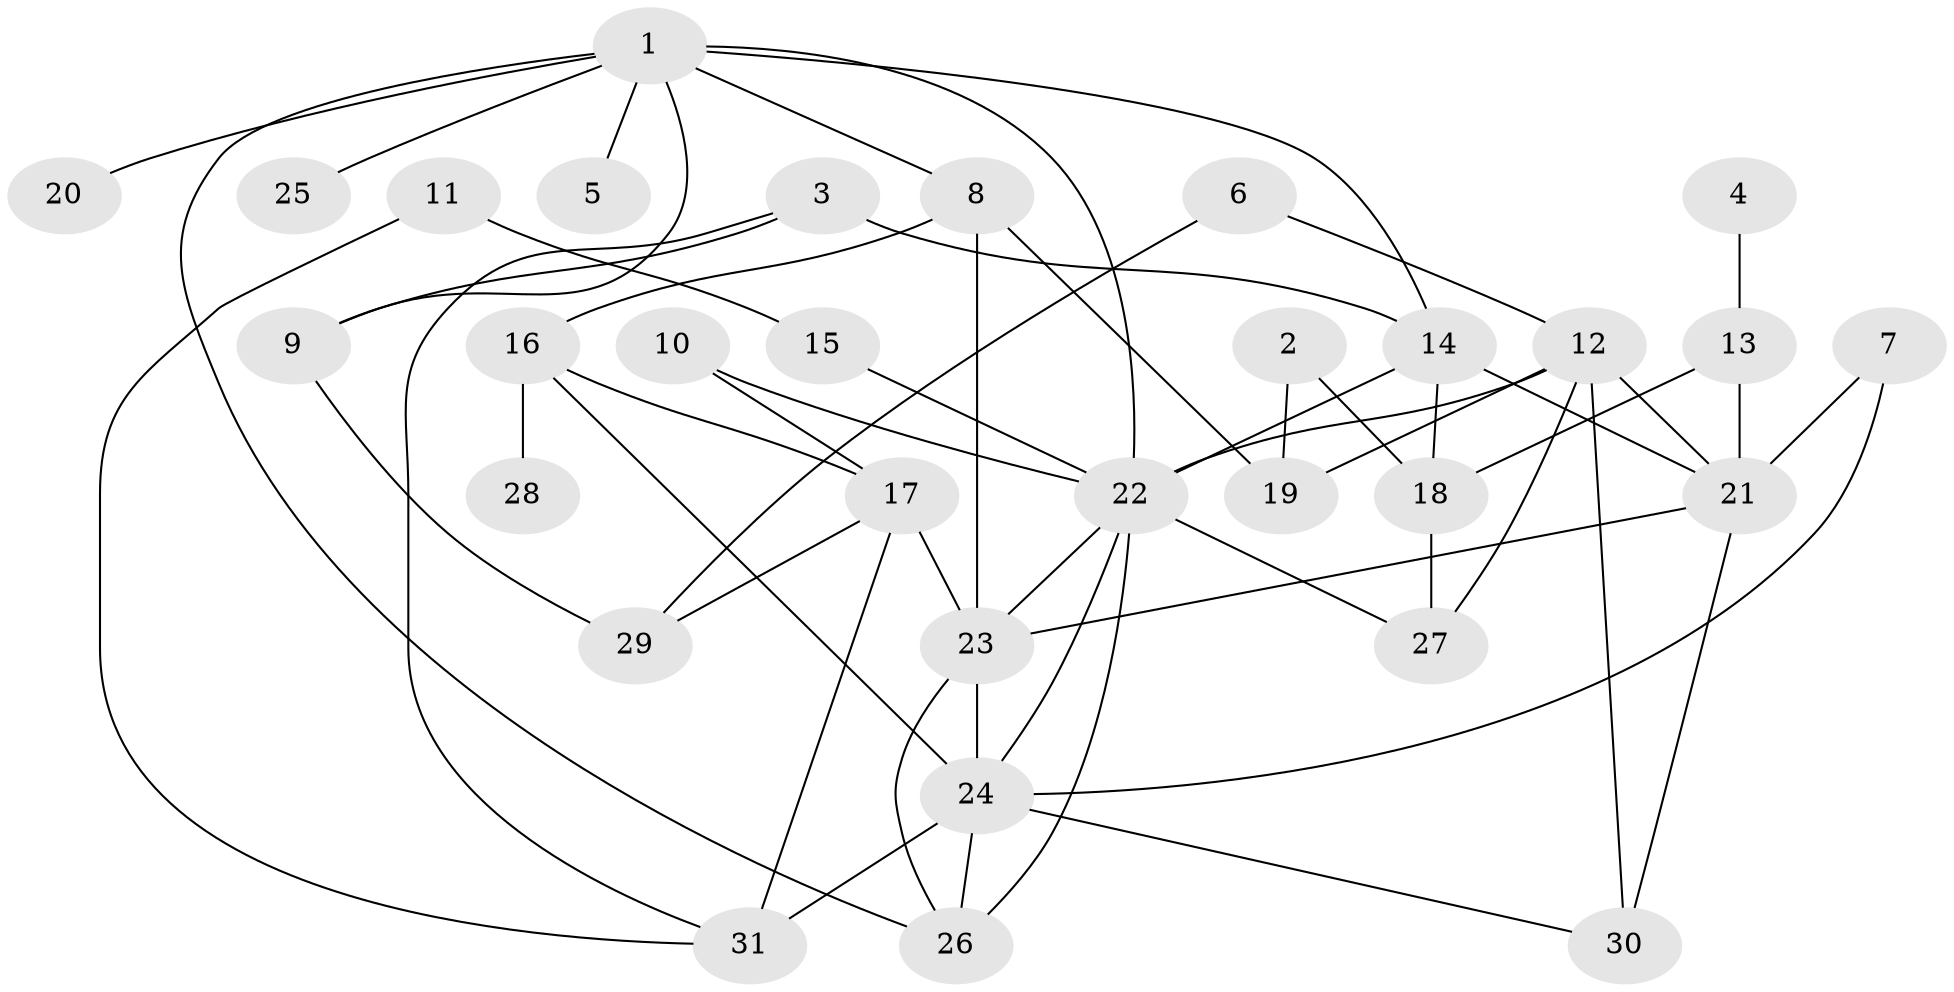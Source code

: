// original degree distribution, {6: 0.04838709677419355, 5: 0.06451612903225806, 4: 0.1774193548387097, 9: 0.016129032258064516, 3: 0.20967741935483872, 2: 0.25806451612903225, 1: 0.20967741935483872, 7: 0.016129032258064516}
// Generated by graph-tools (version 1.1) at 2025/49/03/09/25 03:49:23]
// undirected, 31 vertices, 55 edges
graph export_dot {
graph [start="1"]
  node [color=gray90,style=filled];
  1;
  2;
  3;
  4;
  5;
  6;
  7;
  8;
  9;
  10;
  11;
  12;
  13;
  14;
  15;
  16;
  17;
  18;
  19;
  20;
  21;
  22;
  23;
  24;
  25;
  26;
  27;
  28;
  29;
  30;
  31;
  1 -- 5 [weight=1.0];
  1 -- 8 [weight=1.0];
  1 -- 9 [weight=1.0];
  1 -- 14 [weight=1.0];
  1 -- 20 [weight=1.0];
  1 -- 22 [weight=1.0];
  1 -- 25 [weight=1.0];
  1 -- 26 [weight=1.0];
  2 -- 18 [weight=1.0];
  2 -- 19 [weight=1.0];
  3 -- 9 [weight=1.0];
  3 -- 14 [weight=1.0];
  3 -- 31 [weight=1.0];
  4 -- 13 [weight=1.0];
  6 -- 12 [weight=1.0];
  6 -- 29 [weight=1.0];
  7 -- 21 [weight=1.0];
  7 -- 24 [weight=1.0];
  8 -- 16 [weight=1.0];
  8 -- 19 [weight=1.0];
  8 -- 23 [weight=1.0];
  9 -- 29 [weight=1.0];
  10 -- 17 [weight=1.0];
  10 -- 22 [weight=1.0];
  11 -- 15 [weight=1.0];
  11 -- 31 [weight=1.0];
  12 -- 19 [weight=1.0];
  12 -- 21 [weight=2.0];
  12 -- 22 [weight=1.0];
  12 -- 27 [weight=1.0];
  12 -- 30 [weight=1.0];
  13 -- 18 [weight=1.0];
  13 -- 21 [weight=1.0];
  14 -- 18 [weight=1.0];
  14 -- 21 [weight=1.0];
  14 -- 22 [weight=1.0];
  15 -- 22 [weight=1.0];
  16 -- 17 [weight=1.0];
  16 -- 24 [weight=1.0];
  16 -- 28 [weight=1.0];
  17 -- 23 [weight=1.0];
  17 -- 29 [weight=1.0];
  17 -- 31 [weight=2.0];
  18 -- 27 [weight=1.0];
  21 -- 23 [weight=1.0];
  21 -- 30 [weight=1.0];
  22 -- 23 [weight=1.0];
  22 -- 24 [weight=1.0];
  22 -- 26 [weight=1.0];
  22 -- 27 [weight=1.0];
  23 -- 24 [weight=2.0];
  23 -- 26 [weight=1.0];
  24 -- 26 [weight=1.0];
  24 -- 30 [weight=1.0];
  24 -- 31 [weight=2.0];
}

